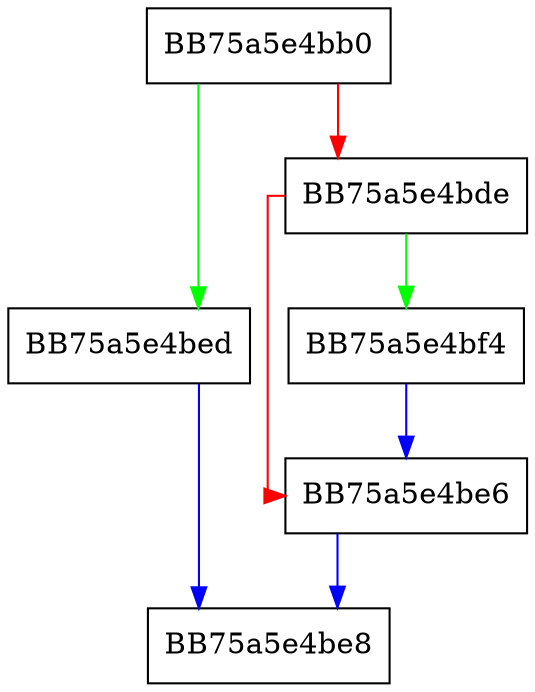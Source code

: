 digraph GetFileUSN {
  node [shape="box"];
  graph [splines=ortho];
  BB75a5e4bb0 -> BB75a5e4bed [color="green"];
  BB75a5e4bb0 -> BB75a5e4bde [color="red"];
  BB75a5e4bde -> BB75a5e4bf4 [color="green"];
  BB75a5e4bde -> BB75a5e4be6 [color="red"];
  BB75a5e4be6 -> BB75a5e4be8 [color="blue"];
  BB75a5e4bed -> BB75a5e4be8 [color="blue"];
  BB75a5e4bf4 -> BB75a5e4be6 [color="blue"];
}